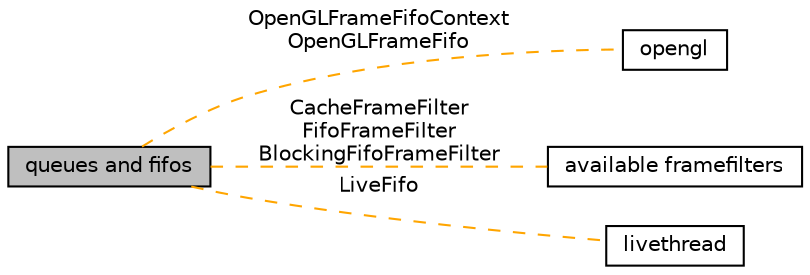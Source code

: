 digraph "queues and fifos"
{
  edge [fontname="Helvetica",fontsize="10",labelfontname="Helvetica",labelfontsize="10"];
  node [fontname="Helvetica",fontsize="10",shape=record];
  rankdir=LR;
  Node3 [label="opengl",height=0.2,width=0.4,color="black", fillcolor="white", style="filled",URL="$group__openglthread__tag.html",tooltip="Things related to OpenGL. "];
  Node0 [label="queues and fifos",height=0.2,width=0.4,color="black", fillcolor="grey75", style="filled", fontcolor="black"];
  Node1 [label="available framefilters",height=0.2,width=0.4,color="black", fillcolor="white", style="filled",URL="$group__filters__tag.html",tooltip="Things related to FrameFilters. "];
  Node2 [label="livethread",height=0.2,width=0.4,color="black", fillcolor="white", style="filled",URL="$group__livethread__tag.html",tooltip="The LiveThread class implements a \"producer\" thread (see multithreading) that feeds frames into a Fra..."];
  Node0->Node1 [shape=plaintext, label="CacheFrameFilter\nFifoFrameFilter\nBlockingFifoFrameFilter", color="orange", dir="none", style="dashed"];
  Node0->Node2 [shape=plaintext, label="LiveFifo", color="orange", dir="none", style="dashed"];
  Node0->Node3 [shape=plaintext, label="OpenGLFrameFifoContext\nOpenGLFrameFifo", color="orange", dir="none", style="dashed"];
}
